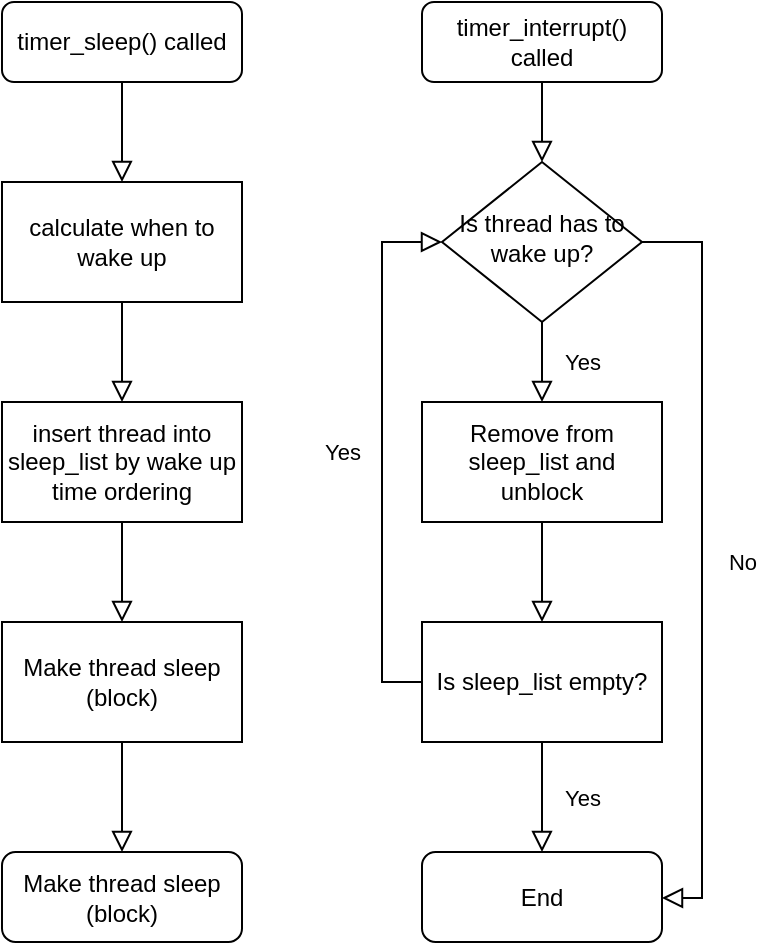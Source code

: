 <mxfile version="13.7.9" type="device"><diagram id="C5RBs43oDa-KdzZeNtuy" name="Page-1"><mxGraphModel dx="1185" dy="633" grid="1" gridSize="10" guides="1" tooltips="1" connect="1" arrows="1" fold="1" page="1" pageScale="1" pageWidth="827" pageHeight="1169" math="0" shadow="0"><root><mxCell id="WIyWlLk6GJQsqaUBKTNV-0"/><mxCell id="WIyWlLk6GJQsqaUBKTNV-1" parent="WIyWlLk6GJQsqaUBKTNV-0"/><mxCell id="WIyWlLk6GJQsqaUBKTNV-2" value="" style="rounded=0;html=1;jettySize=auto;orthogonalLoop=1;fontSize=11;endArrow=block;endFill=0;endSize=8;strokeWidth=1;shadow=0;labelBackgroundColor=none;edgeStyle=orthogonalEdgeStyle;" parent="WIyWlLk6GJQsqaUBKTNV-1" source="WIyWlLk6GJQsqaUBKTNV-3" edge="1"><mxGeometry relative="1" as="geometry"><mxPoint x="180" y="190" as="targetPoint"/></mxGeometry></mxCell><mxCell id="WIyWlLk6GJQsqaUBKTNV-3" value="timer_sleep() called" style="rounded=1;whiteSpace=wrap;html=1;fontSize=12;glass=0;strokeWidth=1;shadow=0;" parent="WIyWlLk6GJQsqaUBKTNV-1" vertex="1"><mxGeometry x="120" y="100" width="120" height="40" as="geometry"/></mxCell><mxCell id="WIyWlLk6GJQsqaUBKTNV-4" value="Yes" style="rounded=0;html=1;jettySize=auto;orthogonalLoop=1;fontSize=11;endArrow=block;endFill=0;endSize=8;strokeWidth=1;shadow=0;labelBackgroundColor=none;edgeStyle=orthogonalEdgeStyle;exitX=0.5;exitY=1;exitDx=0;exitDy=0;" parent="WIyWlLk6GJQsqaUBKTNV-1" source="nHU2NljZmvbzEuZgI8tX-18" edge="1"><mxGeometry y="20" relative="1" as="geometry"><mxPoint as="offset"/><mxPoint x="660" y="260" as="sourcePoint"/><mxPoint x="390" y="300" as="targetPoint"/></mxGeometry></mxCell><mxCell id="nHU2NljZmvbzEuZgI8tX-0" value="calculate when to wake up" style="rounded=0;whiteSpace=wrap;html=1;" vertex="1" parent="WIyWlLk6GJQsqaUBKTNV-1"><mxGeometry x="120" y="190" width="120" height="60" as="geometry"/></mxCell><mxCell id="nHU2NljZmvbzEuZgI8tX-1" value="insert thread into sleep_list by wake up time ordering" style="rounded=0;whiteSpace=wrap;html=1;" vertex="1" parent="WIyWlLk6GJQsqaUBKTNV-1"><mxGeometry x="120" y="300" width="120" height="60" as="geometry"/></mxCell><mxCell id="nHU2NljZmvbzEuZgI8tX-2" value="Make thread sleep (block)" style="rounded=0;whiteSpace=wrap;html=1;" vertex="1" parent="WIyWlLk6GJQsqaUBKTNV-1"><mxGeometry x="120" y="410" width="120" height="60" as="geometry"/></mxCell><mxCell id="nHU2NljZmvbzEuZgI8tX-6" value="" style="rounded=0;html=1;jettySize=auto;orthogonalLoop=1;fontSize=11;endArrow=block;endFill=0;endSize=8;strokeWidth=1;shadow=0;labelBackgroundColor=none;edgeStyle=orthogonalEdgeStyle;exitX=0.5;exitY=1;exitDx=0;exitDy=0;entryX=0.5;entryY=0;entryDx=0;entryDy=0;" edge="1" parent="WIyWlLk6GJQsqaUBKTNV-1" source="nHU2NljZmvbzEuZgI8tX-0" target="nHU2NljZmvbzEuZgI8tX-1"><mxGeometry relative="1" as="geometry"><mxPoint x="190" y="150" as="sourcePoint"/><mxPoint x="190" y="200" as="targetPoint"/></mxGeometry></mxCell><mxCell id="nHU2NljZmvbzEuZgI8tX-7" value="" style="rounded=0;html=1;jettySize=auto;orthogonalLoop=1;fontSize=11;endArrow=block;endFill=0;endSize=8;strokeWidth=1;shadow=0;labelBackgroundColor=none;edgeStyle=orthogonalEdgeStyle;exitX=0.5;exitY=1;exitDx=0;exitDy=0;entryX=0.5;entryY=0;entryDx=0;entryDy=0;" edge="1" parent="WIyWlLk6GJQsqaUBKTNV-1" source="nHU2NljZmvbzEuZgI8tX-1" target="nHU2NljZmvbzEuZgI8tX-2"><mxGeometry relative="1" as="geometry"><mxPoint x="190" y="260" as="sourcePoint"/><mxPoint x="190" y="310" as="targetPoint"/></mxGeometry></mxCell><mxCell id="nHU2NljZmvbzEuZgI8tX-8" value="" style="rounded=0;html=1;jettySize=auto;orthogonalLoop=1;fontSize=11;endArrow=block;endFill=0;endSize=8;strokeWidth=1;shadow=0;labelBackgroundColor=none;edgeStyle=orthogonalEdgeStyle;exitX=0.5;exitY=1;exitDx=0;exitDy=0;entryX=0.5;entryY=0;entryDx=0;entryDy=0;" edge="1" parent="WIyWlLk6GJQsqaUBKTNV-1" source="nHU2NljZmvbzEuZgI8tX-2" target="nHU2NljZmvbzEuZgI8tX-27"><mxGeometry relative="1" as="geometry"><mxPoint x="190" y="370" as="sourcePoint"/><mxPoint x="180" y="524.5" as="targetPoint"/></mxGeometry></mxCell><mxCell id="nHU2NljZmvbzEuZgI8tX-9" value="" style="rounded=0;html=1;jettySize=auto;orthogonalLoop=1;fontSize=11;endArrow=block;endFill=0;endSize=8;strokeWidth=1;shadow=0;labelBackgroundColor=none;edgeStyle=orthogonalEdgeStyle;entryX=0.5;entryY=0;entryDx=0;entryDy=0;" edge="1" parent="WIyWlLk6GJQsqaUBKTNV-1" source="nHU2NljZmvbzEuZgI8tX-10" target="nHU2NljZmvbzEuZgI8tX-18"><mxGeometry relative="1" as="geometry"><mxPoint x="390" y="190" as="targetPoint"/></mxGeometry></mxCell><mxCell id="nHU2NljZmvbzEuZgI8tX-10" value="timer_interrupt() called" style="rounded=1;whiteSpace=wrap;html=1;fontSize=12;glass=0;strokeWidth=1;shadow=0;" vertex="1" parent="WIyWlLk6GJQsqaUBKTNV-1"><mxGeometry x="330" y="100" width="120" height="40" as="geometry"/></mxCell><mxCell id="nHU2NljZmvbzEuZgI8tX-12" value="Remove from sleep_list and unblock" style="rounded=0;whiteSpace=wrap;html=1;" vertex="1" parent="WIyWlLk6GJQsqaUBKTNV-1"><mxGeometry x="330" y="300" width="120" height="60" as="geometry"/></mxCell><mxCell id="nHU2NljZmvbzEuZgI8tX-13" value="Is sleep_list empty?" style="rounded=0;whiteSpace=wrap;html=1;" vertex="1" parent="WIyWlLk6GJQsqaUBKTNV-1"><mxGeometry x="330" y="410" width="120" height="60" as="geometry"/></mxCell><mxCell id="nHU2NljZmvbzEuZgI8tX-16" value="" style="rounded=0;html=1;jettySize=auto;orthogonalLoop=1;fontSize=11;endArrow=block;endFill=0;endSize=8;strokeWidth=1;shadow=0;labelBackgroundColor=none;edgeStyle=orthogonalEdgeStyle;exitX=0.5;exitY=1;exitDx=0;exitDy=0;entryX=0.5;entryY=0;entryDx=0;entryDy=0;" edge="1" parent="WIyWlLk6GJQsqaUBKTNV-1" source="nHU2NljZmvbzEuZgI8tX-12" target="nHU2NljZmvbzEuZgI8tX-13"><mxGeometry relative="1" as="geometry"><mxPoint x="400" y="260" as="sourcePoint"/><mxPoint x="400" y="310" as="targetPoint"/></mxGeometry></mxCell><mxCell id="nHU2NljZmvbzEuZgI8tX-18" value="Is thread has to wake up?" style="rhombus;whiteSpace=wrap;html=1;shadow=0;fontFamily=Helvetica;fontSize=12;align=center;strokeWidth=1;spacing=6;spacingTop=-4;" vertex="1" parent="WIyWlLk6GJQsqaUBKTNV-1"><mxGeometry x="340" y="180" width="100" height="80" as="geometry"/></mxCell><mxCell id="nHU2NljZmvbzEuZgI8tX-23" value="Yes" style="rounded=0;html=1;jettySize=auto;orthogonalLoop=1;fontSize=11;endArrow=block;endFill=0;endSize=8;strokeWidth=1;shadow=0;labelBackgroundColor=none;edgeStyle=orthogonalEdgeStyle;exitX=0.5;exitY=1;exitDx=0;exitDy=0;" edge="1" parent="WIyWlLk6GJQsqaUBKTNV-1" source="nHU2NljZmvbzEuZgI8tX-13"><mxGeometry y="20" relative="1" as="geometry"><mxPoint as="offset"/><mxPoint x="450" y="490" as="sourcePoint"/><mxPoint x="390" y="525" as="targetPoint"/></mxGeometry></mxCell><mxCell id="nHU2NljZmvbzEuZgI8tX-24" value="Yes" style="rounded=0;html=1;jettySize=auto;orthogonalLoop=1;fontSize=11;endArrow=block;endFill=0;endSize=8;strokeWidth=1;shadow=0;labelBackgroundColor=none;edgeStyle=orthogonalEdgeStyle;entryX=0;entryY=0.5;entryDx=0;entryDy=0;exitX=0;exitY=0.5;exitDx=0;exitDy=0;" edge="1" parent="WIyWlLk6GJQsqaUBKTNV-1" source="nHU2NljZmvbzEuZgI8tX-13" target="nHU2NljZmvbzEuZgI8tX-18"><mxGeometry y="20" relative="1" as="geometry"><mxPoint as="offset"/><mxPoint x="320" y="480" as="sourcePoint"/><mxPoint x="400" y="534.5" as="targetPoint"/><Array as="points"><mxPoint x="310" y="440"/><mxPoint x="310" y="220"/></Array></mxGeometry></mxCell><mxCell id="nHU2NljZmvbzEuZgI8tX-25" value="No" style="rounded=0;html=1;jettySize=auto;orthogonalLoop=1;fontSize=11;endArrow=block;endFill=0;endSize=8;strokeWidth=1;shadow=0;labelBackgroundColor=none;edgeStyle=orthogonalEdgeStyle;entryX=1;entryY=0.5;entryDx=0;entryDy=0;exitX=1;exitY=0.5;exitDx=0;exitDy=0;" edge="1" parent="WIyWlLk6GJQsqaUBKTNV-1" source="nHU2NljZmvbzEuZgI8tX-18" target="nHU2NljZmvbzEuZgI8tX-28"><mxGeometry y="20" relative="1" as="geometry"><mxPoint as="offset"/><mxPoint x="340" y="450" as="sourcePoint"/><mxPoint x="450" y="554.5" as="targetPoint"/><Array as="points"><mxPoint x="470" y="220"/><mxPoint x="470" y="548"/><mxPoint x="450" y="548"/></Array></mxGeometry></mxCell><mxCell id="nHU2NljZmvbzEuZgI8tX-27" value="&lt;span style=&quot;font-size: 12px&quot;&gt;Make thread sleep (block)&lt;/span&gt;" style="rounded=1;whiteSpace=wrap;html=1;fontSize=9;" vertex="1" parent="WIyWlLk6GJQsqaUBKTNV-1"><mxGeometry x="120" y="525" width="120" height="45" as="geometry"/></mxCell><mxCell id="nHU2NljZmvbzEuZgI8tX-28" value="&lt;span style=&quot;font-size: 12px&quot;&gt;End&lt;/span&gt;" style="rounded=1;whiteSpace=wrap;html=1;fontSize=9;" vertex="1" parent="WIyWlLk6GJQsqaUBKTNV-1"><mxGeometry x="330" y="525" width="120" height="45" as="geometry"/></mxCell></root></mxGraphModel></diagram></mxfile>